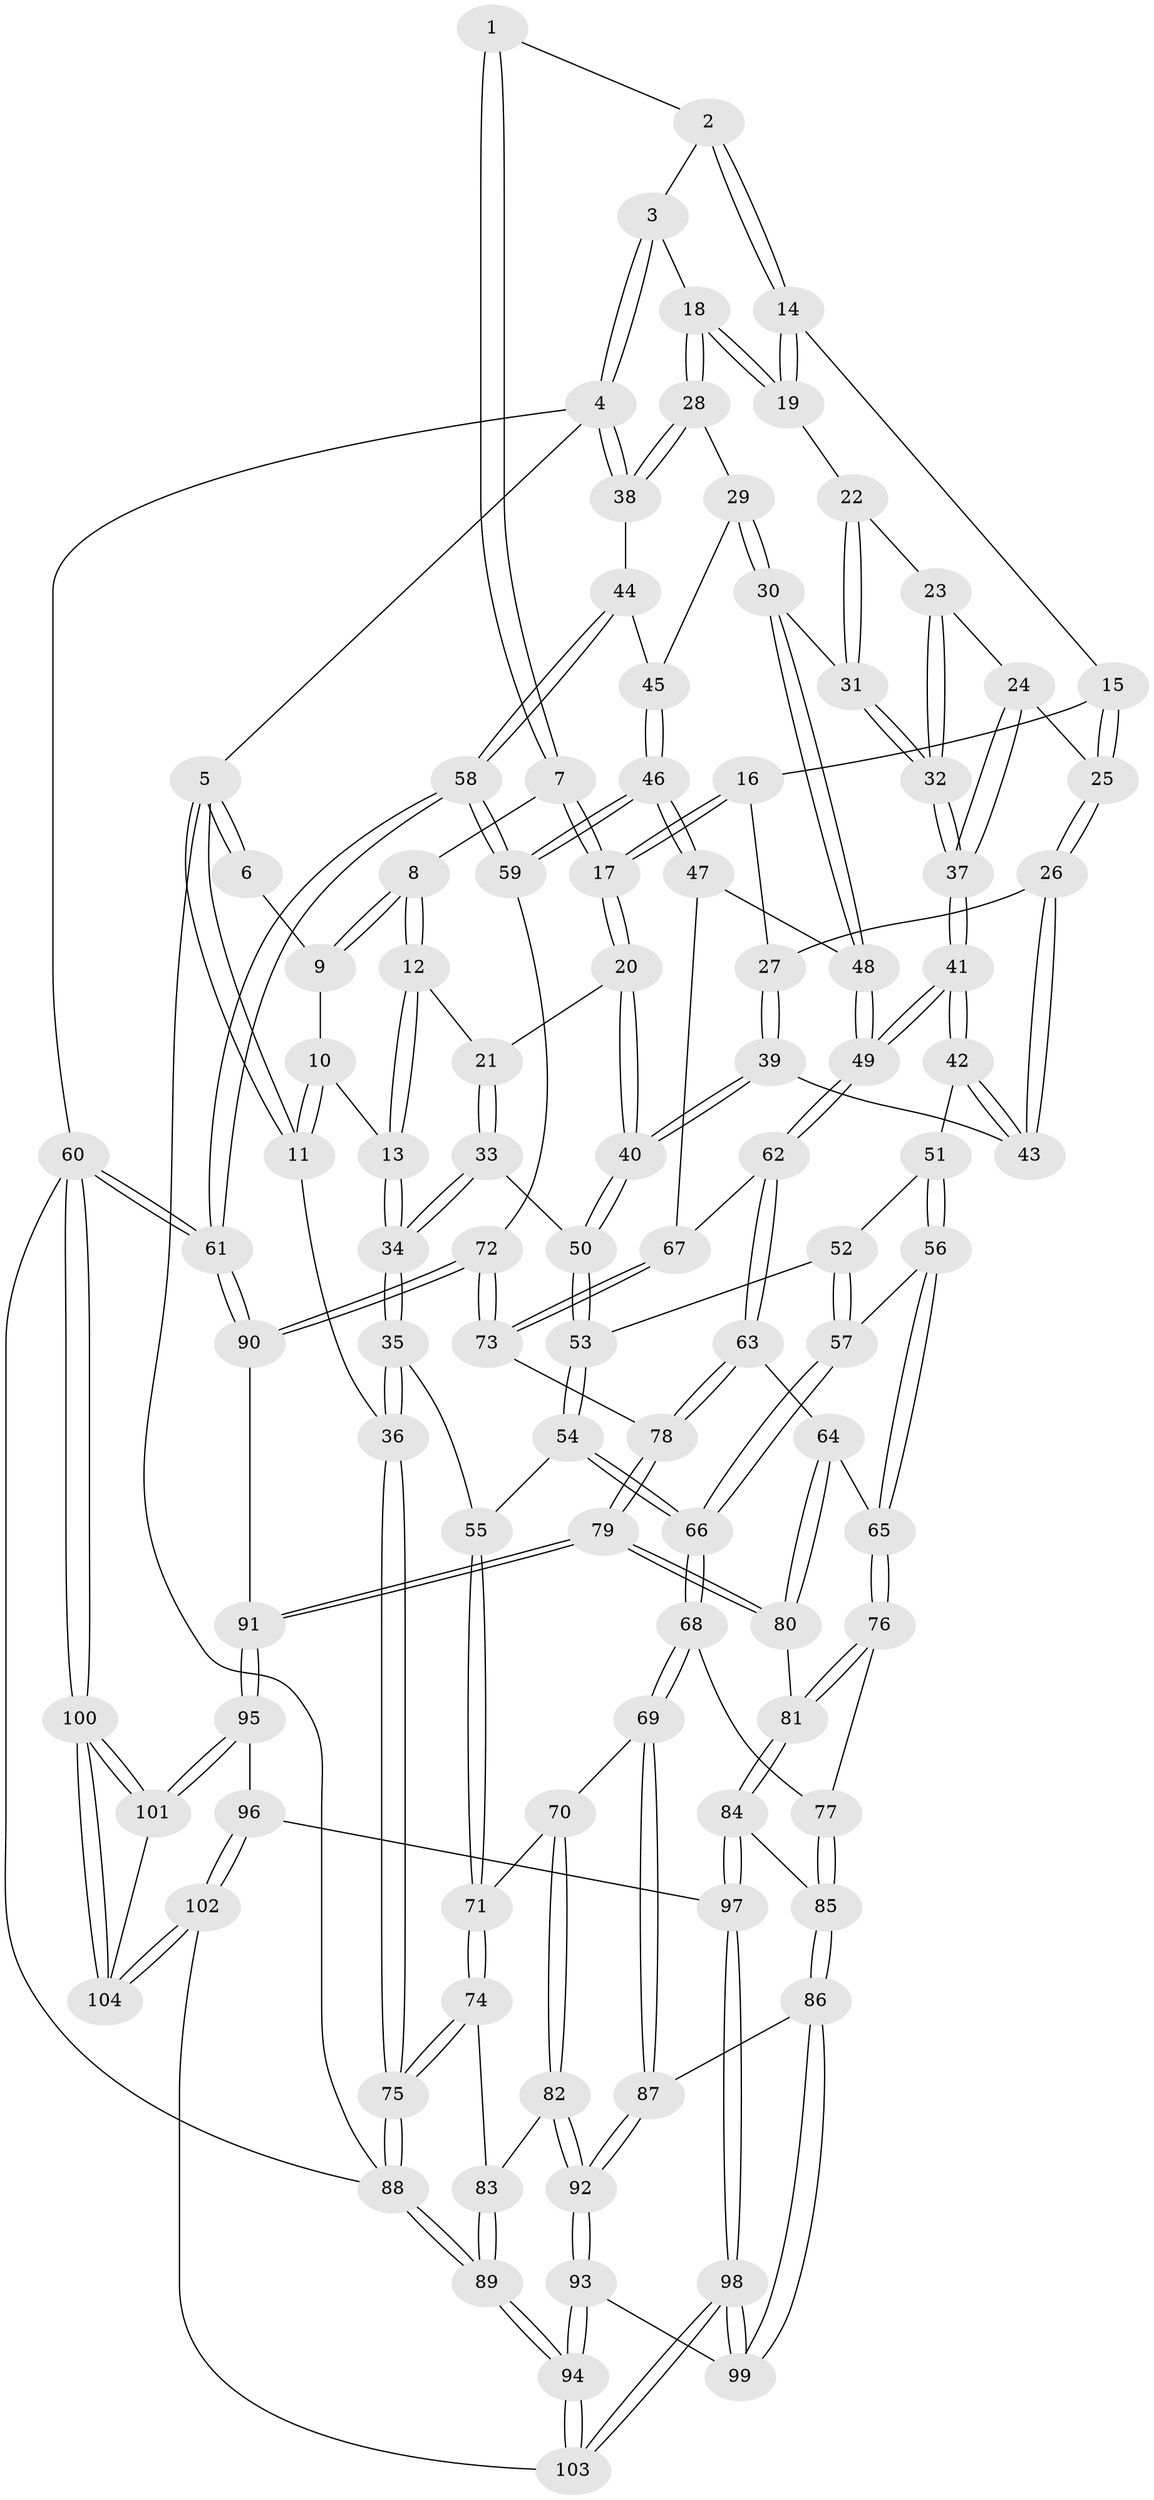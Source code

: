 // coarse degree distribution, {3: 0.1774193548387097, 4: 0.43548387096774194, 8: 0.016129032258064516, 5: 0.3064516129032258, 6: 0.06451612903225806}
// Generated by graph-tools (version 1.1) at 2025/52/02/27/25 19:52:36]
// undirected, 104 vertices, 257 edges
graph export_dot {
graph [start="1"]
  node [color=gray90,style=filled];
  1 [pos="+0.3032696120694873+0"];
  2 [pos="+0.5439592282038301+0"];
  3 [pos="+0.9032661500891482+0"];
  4 [pos="+1+0"];
  5 [pos="+0+0"];
  6 [pos="+0.001987113035336873+0"];
  7 [pos="+0.2420617439917631+0.06832064747317175"];
  8 [pos="+0.1566578657897312+0.1269595013473704"];
  9 [pos="+0.056986497264420184+0.10249282340703841"];
  10 [pos="+0.03365421968857944+0.12193761740097687"];
  11 [pos="+0+0.2338963214974857"];
  12 [pos="+0.13556000351375522+0.18119821094790722"];
  13 [pos="+0.0855555270642017+0.21092572485583463"];
  14 [pos="+0.55941851705609+0"];
  15 [pos="+0.5466206983179812+0"];
  16 [pos="+0.3761827643527938+0.18673442671352172"];
  17 [pos="+0.30097786701873164+0.20986578973079015"];
  18 [pos="+0.8458208073161413+0.17763324383694679"];
  19 [pos="+0.6794126098313736+0.09965217597525806"];
  20 [pos="+0.29110685022479776+0.27092988119672734"];
  21 [pos="+0.1635556247764786+0.22613976352201126"];
  22 [pos="+0.670649236897928+0.20686593160142283"];
  23 [pos="+0.6619311042366738+0.21831329633575136"];
  24 [pos="+0.5978138373679056+0.25384400955236236"];
  25 [pos="+0.52269693657032+0.23043928535039815"];
  26 [pos="+0.5150417731481531+0.240532423892242"];
  27 [pos="+0.4689516454069577+0.24235840378365647"];
  28 [pos="+0.8679188568317602+0.20852090021111666"];
  29 [pos="+0.8645379345781038+0.22255974701782874"];
  30 [pos="+0.854767356243947+0.23451574758491014"];
  31 [pos="+0.7559113918675276+0.2821755386173495"];
  32 [pos="+0.6805927710555864+0.36328325507426507"];
  33 [pos="+0.11062066287129879+0.3491188174784893"];
  34 [pos="+0+0.37414757198274634"];
  35 [pos="+0+0.3916331528005394"];
  36 [pos="+0+0.40906871211620494"];
  37 [pos="+0.6792458785256983+0.36533051592051935"];
  38 [pos="+1+0.023733499551503886"];
  39 [pos="+0.3026242304608446+0.3317892784276693"];
  40 [pos="+0.29842709888018265+0.33213473066055993"];
  41 [pos="+0.6566887612179758+0.4624272869626516"];
  42 [pos="+0.5471248847249718+0.4296862656486197"];
  43 [pos="+0.5108898733087485+0.3700684851448676"];
  44 [pos="+1+0.2735542237642161"];
  45 [pos="+0.9275889846097006+0.2968304898615261"];
  46 [pos="+1+0.5049434289671545"];
  47 [pos="+0.959236281657745+0.4801182645426633"];
  48 [pos="+0.8412079715160364+0.3868179672404813"];
  49 [pos="+0.6591664545456555+0.4657291543348655"];
  50 [pos="+0.28081810359870013+0.36167787395101125"];
  51 [pos="+0.5015602498024235+0.4593695716978537"];
  52 [pos="+0.4402238032732894+0.4655950709512499"];
  53 [pos="+0.2939045329330791+0.4623156134723525"];
  54 [pos="+0.29260243541347697+0.46653559985734905"];
  55 [pos="+0.1879404303456474+0.5276557455796377"];
  56 [pos="+0.4547377204710443+0.5860034291362275"];
  57 [pos="+0.4025700351186266+0.5852922163875965"];
  58 [pos="+1+0.5160031018807038"];
  59 [pos="+1+0.509409252997107"];
  60 [pos="+1+1"];
  61 [pos="+1+1"];
  62 [pos="+0.6667651679608562+0.48843723049313625"];
  63 [pos="+0.665223127956912+0.4946654879368843"];
  64 [pos="+0.48851174241588396+0.6010565231962838"];
  65 [pos="+0.46986766530970636+0.6005576321250273"];
  66 [pos="+0.34660177708839035+0.5909664791151648"];
  67 [pos="+0.7517485495875951+0.5183212538980645"];
  68 [pos="+0.3320652862810486+0.6402132532621093"];
  69 [pos="+0.3062616998285247+0.667575793933732"];
  70 [pos="+0.2014513689704902+0.6359063483834694"];
  71 [pos="+0.17814748094931884+0.5669397129908877"];
  72 [pos="+0.8752145437637363+0.6621790539419303"];
  73 [pos="+0.8673114518675021+0.6548048162283191"];
  74 [pos="+0.047058386320295076+0.6279815469910901"];
  75 [pos="+0+0.4581279493057008"];
  76 [pos="+0.46908441064399586+0.6692349750243294"];
  77 [pos="+0.41360417504840286+0.6877680824425181"];
  78 [pos="+0.6553658032497913+0.6061232561399191"];
  79 [pos="+0.6401191680018444+0.6844939635239414"];
  80 [pos="+0.623659180501175+0.6827878580350791"];
  81 [pos="+0.5012192382987424+0.6989523157032671"];
  82 [pos="+0.14207326552619257+0.7059102157311381"];
  83 [pos="+0.07403834136073663+0.6771732598934405"];
  84 [pos="+0.4542874060092292+0.8017443189616494"];
  85 [pos="+0.42674830026302907+0.7995691066512218"];
  86 [pos="+0.3986862722689601+0.8082539568284866"];
  87 [pos="+0.3015825832994787+0.7018010624891297"];
  88 [pos="+0+1"];
  89 [pos="+0+1"];
  90 [pos="+0.8481458257186628+0.7516348845166893"];
  91 [pos="+0.6885284468301347+0.7976332543583082"];
  92 [pos="+0.19224829864885107+0.8208435855332598"];
  93 [pos="+0.18108742687692575+0.9050084180129937"];
  94 [pos="+0+1"];
  95 [pos="+0.6841121809320257+0.8074150802355071"];
  96 [pos="+0.5917639408041678+0.8497072552065246"];
  97 [pos="+0.5403371713334947+0.8551369885086192"];
  98 [pos="+0.44580976482084095+0.9941016509700171"];
  99 [pos="+0.3360307219993039+0.883103089881986"];
  100 [pos="+1+1"];
  101 [pos="+0.6905647127033663+0.8241469373101478"];
  102 [pos="+0.5759813383075996+1"];
  103 [pos="+0.4625229173413057+1"];
  104 [pos="+0.5832356397311651+1"];
  1 -- 2;
  1 -- 7;
  1 -- 7;
  2 -- 3;
  2 -- 14;
  2 -- 14;
  3 -- 4;
  3 -- 4;
  3 -- 18;
  4 -- 5;
  4 -- 38;
  4 -- 38;
  4 -- 60;
  5 -- 6;
  5 -- 6;
  5 -- 11;
  5 -- 11;
  5 -- 88;
  6 -- 9;
  7 -- 8;
  7 -- 17;
  7 -- 17;
  8 -- 9;
  8 -- 9;
  8 -- 12;
  8 -- 12;
  9 -- 10;
  10 -- 11;
  10 -- 11;
  10 -- 13;
  11 -- 36;
  12 -- 13;
  12 -- 13;
  12 -- 21;
  13 -- 34;
  13 -- 34;
  14 -- 15;
  14 -- 19;
  14 -- 19;
  15 -- 16;
  15 -- 25;
  15 -- 25;
  16 -- 17;
  16 -- 17;
  16 -- 27;
  17 -- 20;
  17 -- 20;
  18 -- 19;
  18 -- 19;
  18 -- 28;
  18 -- 28;
  19 -- 22;
  20 -- 21;
  20 -- 40;
  20 -- 40;
  21 -- 33;
  21 -- 33;
  22 -- 23;
  22 -- 31;
  22 -- 31;
  23 -- 24;
  23 -- 32;
  23 -- 32;
  24 -- 25;
  24 -- 37;
  24 -- 37;
  25 -- 26;
  25 -- 26;
  26 -- 27;
  26 -- 43;
  26 -- 43;
  27 -- 39;
  27 -- 39;
  28 -- 29;
  28 -- 38;
  28 -- 38;
  29 -- 30;
  29 -- 30;
  29 -- 45;
  30 -- 31;
  30 -- 48;
  30 -- 48;
  31 -- 32;
  31 -- 32;
  32 -- 37;
  32 -- 37;
  33 -- 34;
  33 -- 34;
  33 -- 50;
  34 -- 35;
  34 -- 35;
  35 -- 36;
  35 -- 36;
  35 -- 55;
  36 -- 75;
  36 -- 75;
  37 -- 41;
  37 -- 41;
  38 -- 44;
  39 -- 40;
  39 -- 40;
  39 -- 43;
  40 -- 50;
  40 -- 50;
  41 -- 42;
  41 -- 42;
  41 -- 49;
  41 -- 49;
  42 -- 43;
  42 -- 43;
  42 -- 51;
  44 -- 45;
  44 -- 58;
  44 -- 58;
  45 -- 46;
  45 -- 46;
  46 -- 47;
  46 -- 47;
  46 -- 59;
  46 -- 59;
  47 -- 48;
  47 -- 67;
  48 -- 49;
  48 -- 49;
  49 -- 62;
  49 -- 62;
  50 -- 53;
  50 -- 53;
  51 -- 52;
  51 -- 56;
  51 -- 56;
  52 -- 53;
  52 -- 57;
  52 -- 57;
  53 -- 54;
  53 -- 54;
  54 -- 55;
  54 -- 66;
  54 -- 66;
  55 -- 71;
  55 -- 71;
  56 -- 57;
  56 -- 65;
  56 -- 65;
  57 -- 66;
  57 -- 66;
  58 -- 59;
  58 -- 59;
  58 -- 61;
  58 -- 61;
  59 -- 72;
  60 -- 61;
  60 -- 61;
  60 -- 100;
  60 -- 100;
  60 -- 88;
  61 -- 90;
  61 -- 90;
  62 -- 63;
  62 -- 63;
  62 -- 67;
  63 -- 64;
  63 -- 78;
  63 -- 78;
  64 -- 65;
  64 -- 80;
  64 -- 80;
  65 -- 76;
  65 -- 76;
  66 -- 68;
  66 -- 68;
  67 -- 73;
  67 -- 73;
  68 -- 69;
  68 -- 69;
  68 -- 77;
  69 -- 70;
  69 -- 87;
  69 -- 87;
  70 -- 71;
  70 -- 82;
  70 -- 82;
  71 -- 74;
  71 -- 74;
  72 -- 73;
  72 -- 73;
  72 -- 90;
  72 -- 90;
  73 -- 78;
  74 -- 75;
  74 -- 75;
  74 -- 83;
  75 -- 88;
  75 -- 88;
  76 -- 77;
  76 -- 81;
  76 -- 81;
  77 -- 85;
  77 -- 85;
  78 -- 79;
  78 -- 79;
  79 -- 80;
  79 -- 80;
  79 -- 91;
  79 -- 91;
  80 -- 81;
  81 -- 84;
  81 -- 84;
  82 -- 83;
  82 -- 92;
  82 -- 92;
  83 -- 89;
  83 -- 89;
  84 -- 85;
  84 -- 97;
  84 -- 97;
  85 -- 86;
  85 -- 86;
  86 -- 87;
  86 -- 99;
  86 -- 99;
  87 -- 92;
  87 -- 92;
  88 -- 89;
  88 -- 89;
  89 -- 94;
  89 -- 94;
  90 -- 91;
  91 -- 95;
  91 -- 95;
  92 -- 93;
  92 -- 93;
  93 -- 94;
  93 -- 94;
  93 -- 99;
  94 -- 103;
  94 -- 103;
  95 -- 96;
  95 -- 101;
  95 -- 101;
  96 -- 97;
  96 -- 102;
  96 -- 102;
  97 -- 98;
  97 -- 98;
  98 -- 99;
  98 -- 99;
  98 -- 103;
  98 -- 103;
  100 -- 101;
  100 -- 101;
  100 -- 104;
  100 -- 104;
  101 -- 104;
  102 -- 103;
  102 -- 104;
  102 -- 104;
}
